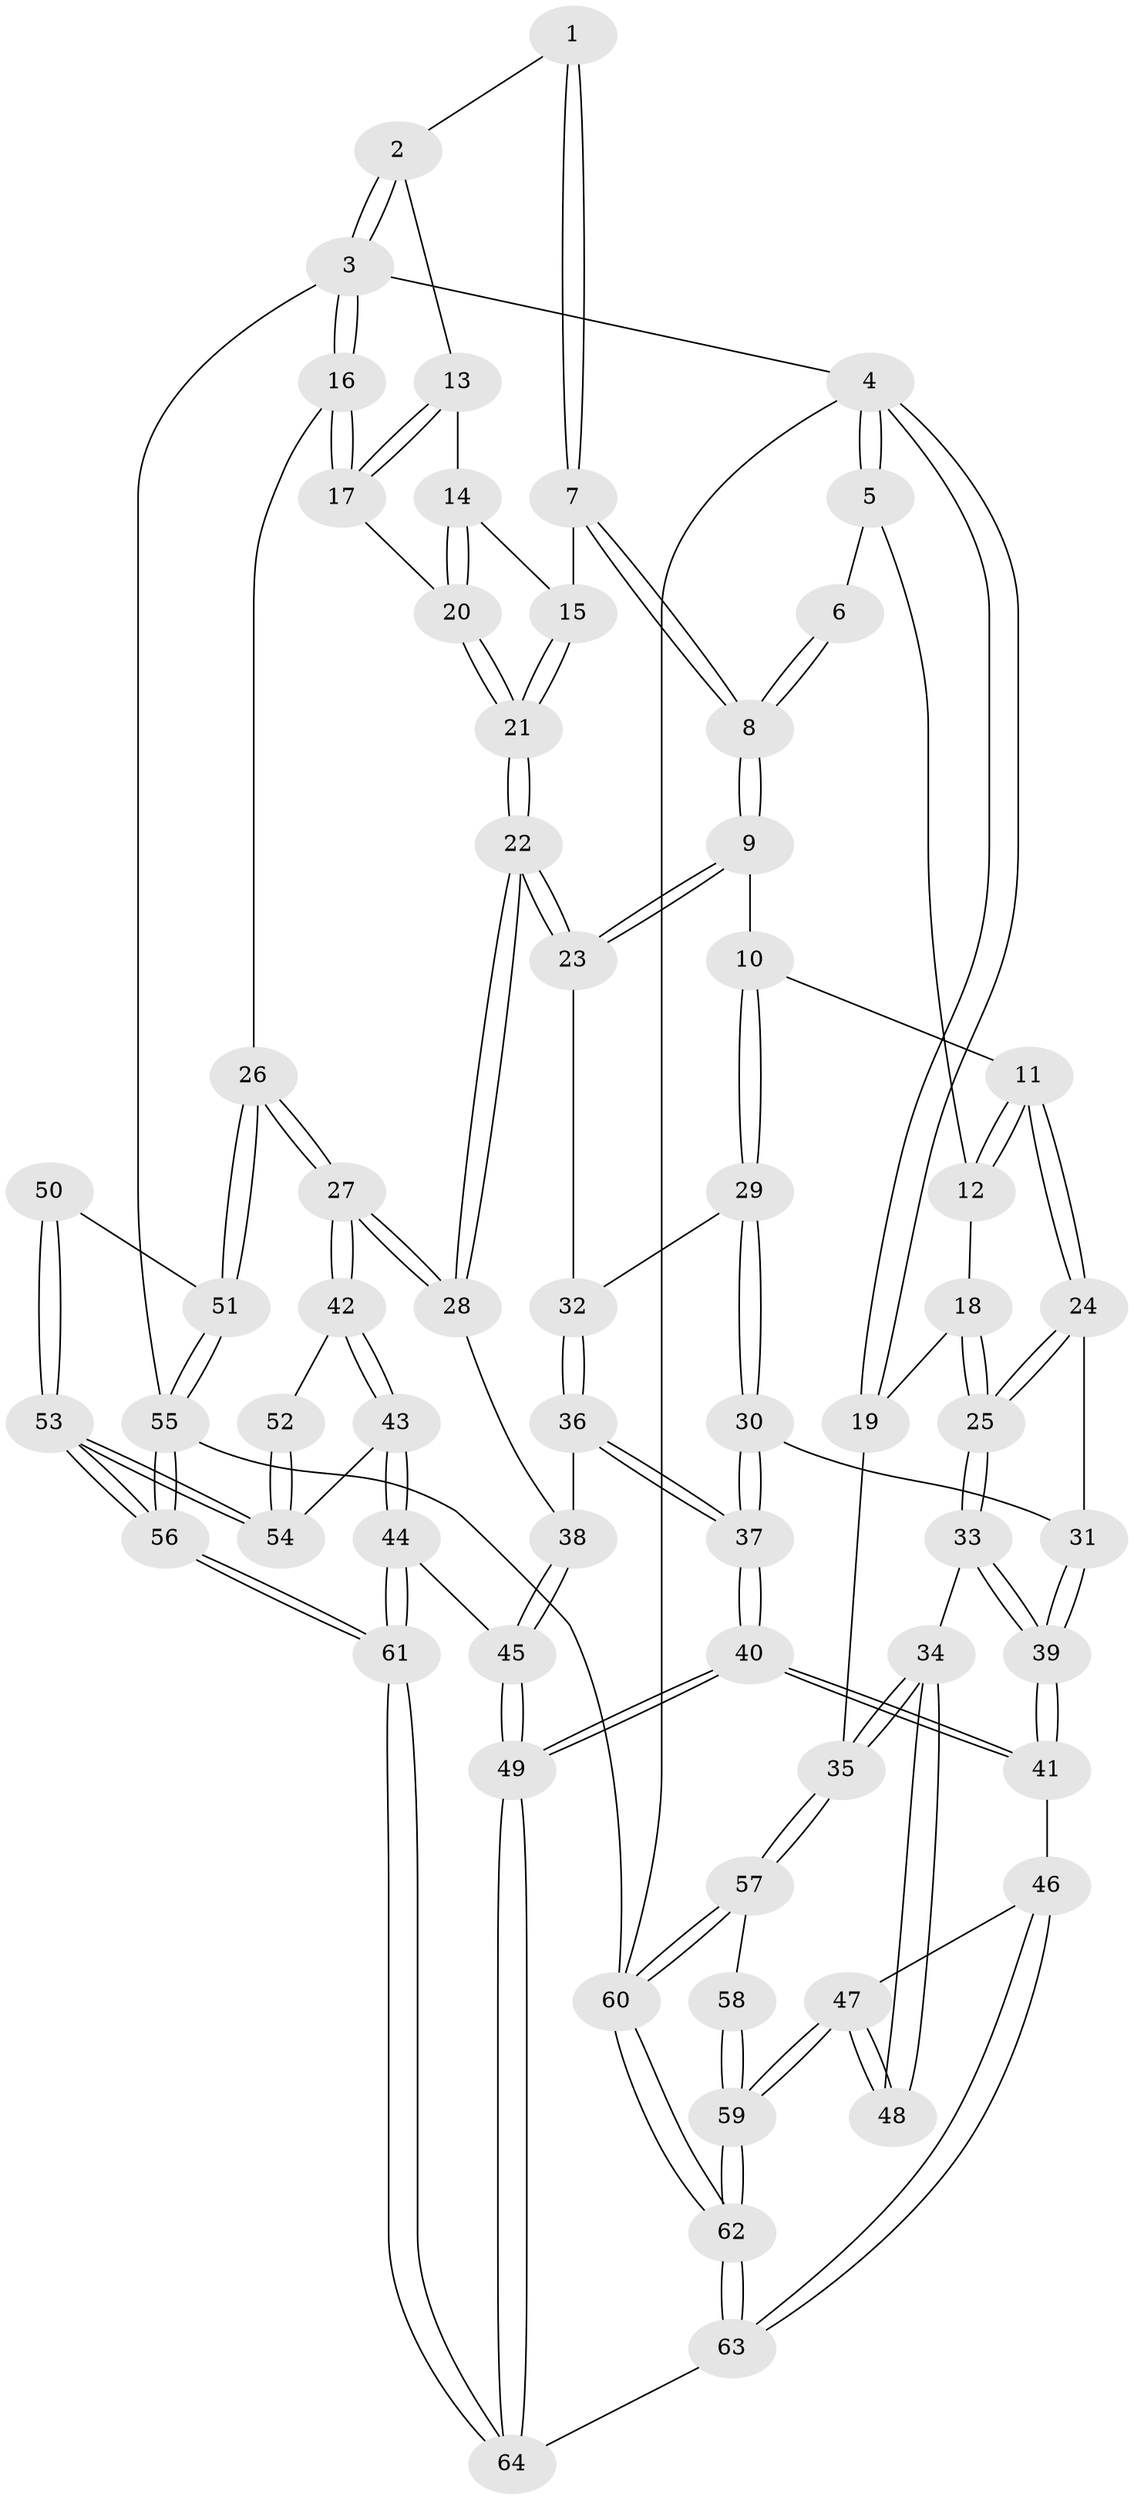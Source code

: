 // Generated by graph-tools (version 1.1) at 2025/03/03/09/25 03:03:28]
// undirected, 64 vertices, 157 edges
graph export_dot {
graph [start="1"]
  node [color=gray90,style=filled];
  1 [pos="+0.7248395040124942+0"];
  2 [pos="+0.9544988522221769+0"];
  3 [pos="+1+0"];
  4 [pos="+0+0"];
  5 [pos="+0.23594991373128676+0"];
  6 [pos="+0.5731956649944411+0"];
  7 [pos="+0.6200790804850426+0.21792377806636162"];
  8 [pos="+0.5326914335928733+0.22805077903402937"];
  9 [pos="+0.524874927685455+0.23299211709409157"];
  10 [pos="+0.5008402458057698+0.2428806080188182"];
  11 [pos="+0.4534756630585294+0.24391313980276524"];
  12 [pos="+0.27553694784194177+0.09446289549588932"];
  13 [pos="+0.8298160993918599+0.12332093181966824"];
  14 [pos="+0.6551432164878916+0.21102678426938762"];
  15 [pos="+0.6330820798119935+0.21788078649096573"];
  16 [pos="+1+0.39762974829696585"];
  17 [pos="+0.9395568062107917+0.2949029114005813"];
  18 [pos="+0.08482299231377621+0.24256921160547165"];
  19 [pos="+0+0.18905991090373023"];
  20 [pos="+0.8438605598628922+0.35530294603650914"];
  21 [pos="+0.7750643027258267+0.43386758757928556"];
  22 [pos="+0.762459279273865+0.48029249095184545"];
  23 [pos="+0.7027651295600061+0.46854311985661645"];
  24 [pos="+0.2949945808589827+0.4559846969485191"];
  25 [pos="+0.2041672368336151+0.46727111469678906"];
  26 [pos="+1+0.5368923519962406"];
  27 [pos="+0.8169548109578794+0.5406801752437699"];
  28 [pos="+0.7823288291219687+0.5231897358646637"];
  29 [pos="+0.5435110044316465+0.4288595195733611"];
  30 [pos="+0.43232872747754963+0.5480286382737652"];
  31 [pos="+0.3213456675888636+0.48337735674986554"];
  32 [pos="+0.5948902210783794+0.49078034054625336"];
  33 [pos="+0.16696832592766564+0.5086235892887256"];
  34 [pos="+0.10433608214866771+0.5563404927617438"];
  35 [pos="+0+0.6217835751850754"];
  36 [pos="+0.5523159328014371+0.6226713918181563"];
  37 [pos="+0.5229882075576568+0.6596191654266671"];
  38 [pos="+0.7557269789574754+0.5518852078389153"];
  39 [pos="+0.33684244746502645+0.760707971142857"];
  40 [pos="+0.5232923237298717+0.7729350813077663"];
  41 [pos="+0.34677990277207477+0.7941001845119094"];
  42 [pos="+0.8376182305503066+0.7197509632835457"];
  43 [pos="+0.7458029391584298+0.7929840319325183"];
  44 [pos="+0.6964585155230023+0.8211720703202259"];
  45 [pos="+0.6639813253563707+0.809013986301023"];
  46 [pos="+0.3183697526123167+0.8115604072550477"];
  47 [pos="+0.23958132487462716+0.7870950151225856"];
  48 [pos="+0.21745750663489646+0.7757775523556377"];
  49 [pos="+0.5577782240727245+0.8010056072811621"];
  50 [pos="+0.9181659119409481+0.719763623815171"];
  51 [pos="+1+0.5528433434449287"];
  52 [pos="+0.8917882766293862+0.722334237008959"];
  53 [pos="+0.9577761115489388+0.8680820924960226"];
  54 [pos="+0.8921486362435983+0.8206499235023873"];
  55 [pos="+1+1"];
  56 [pos="+1+1"];
  57 [pos="+0+0.6583108924481981"];
  58 [pos="+0.14298613063902452+0.7879745568289239"];
  59 [pos="+0+1"];
  60 [pos="+0+1"];
  61 [pos="+1+1"];
  62 [pos="+0+1"];
  63 [pos="+0.18196443807028345+1"];
  64 [pos="+0.48549600405336457+1"];
  1 -- 2;
  1 -- 7;
  1 -- 7;
  2 -- 3;
  2 -- 3;
  2 -- 13;
  3 -- 4;
  3 -- 16;
  3 -- 16;
  3 -- 55;
  4 -- 5;
  4 -- 5;
  4 -- 19;
  4 -- 19;
  4 -- 60;
  5 -- 6;
  5 -- 12;
  6 -- 8;
  6 -- 8;
  7 -- 8;
  7 -- 8;
  7 -- 15;
  8 -- 9;
  8 -- 9;
  9 -- 10;
  9 -- 23;
  9 -- 23;
  10 -- 11;
  10 -- 29;
  10 -- 29;
  11 -- 12;
  11 -- 12;
  11 -- 24;
  11 -- 24;
  12 -- 18;
  13 -- 14;
  13 -- 17;
  13 -- 17;
  14 -- 15;
  14 -- 20;
  14 -- 20;
  15 -- 21;
  15 -- 21;
  16 -- 17;
  16 -- 17;
  16 -- 26;
  17 -- 20;
  18 -- 19;
  18 -- 25;
  18 -- 25;
  19 -- 35;
  20 -- 21;
  20 -- 21;
  21 -- 22;
  21 -- 22;
  22 -- 23;
  22 -- 23;
  22 -- 28;
  22 -- 28;
  23 -- 32;
  24 -- 25;
  24 -- 25;
  24 -- 31;
  25 -- 33;
  25 -- 33;
  26 -- 27;
  26 -- 27;
  26 -- 51;
  26 -- 51;
  27 -- 28;
  27 -- 28;
  27 -- 42;
  27 -- 42;
  28 -- 38;
  29 -- 30;
  29 -- 30;
  29 -- 32;
  30 -- 31;
  30 -- 37;
  30 -- 37;
  31 -- 39;
  31 -- 39;
  32 -- 36;
  32 -- 36;
  33 -- 34;
  33 -- 39;
  33 -- 39;
  34 -- 35;
  34 -- 35;
  34 -- 48;
  34 -- 48;
  35 -- 57;
  35 -- 57;
  36 -- 37;
  36 -- 37;
  36 -- 38;
  37 -- 40;
  37 -- 40;
  38 -- 45;
  38 -- 45;
  39 -- 41;
  39 -- 41;
  40 -- 41;
  40 -- 41;
  40 -- 49;
  40 -- 49;
  41 -- 46;
  42 -- 43;
  42 -- 43;
  42 -- 52;
  43 -- 44;
  43 -- 44;
  43 -- 54;
  44 -- 45;
  44 -- 61;
  44 -- 61;
  45 -- 49;
  45 -- 49;
  46 -- 47;
  46 -- 63;
  46 -- 63;
  47 -- 48;
  47 -- 48;
  47 -- 59;
  47 -- 59;
  49 -- 64;
  49 -- 64;
  50 -- 51;
  50 -- 53;
  50 -- 53;
  51 -- 55;
  51 -- 55;
  52 -- 54;
  52 -- 54;
  53 -- 54;
  53 -- 54;
  53 -- 56;
  53 -- 56;
  55 -- 56;
  55 -- 56;
  55 -- 60;
  56 -- 61;
  56 -- 61;
  57 -- 58;
  57 -- 60;
  57 -- 60;
  58 -- 59;
  58 -- 59;
  59 -- 62;
  59 -- 62;
  60 -- 62;
  60 -- 62;
  61 -- 64;
  61 -- 64;
  62 -- 63;
  62 -- 63;
  63 -- 64;
}
